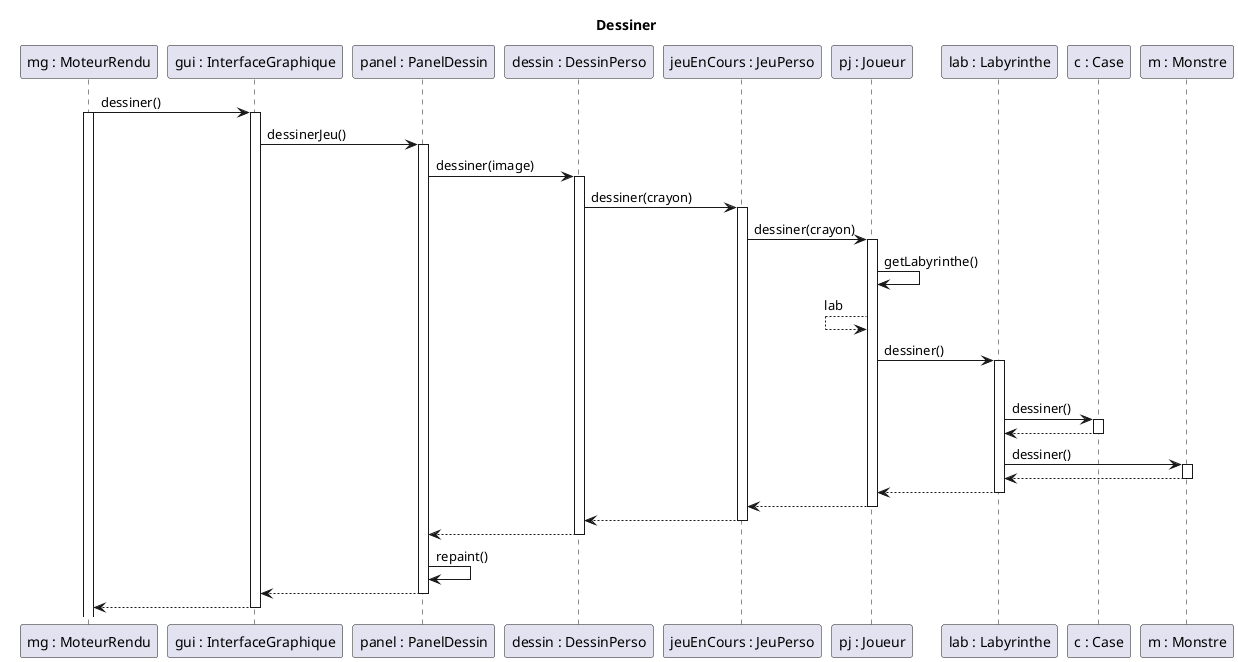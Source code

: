 @startuml
title Dessiner

participant "mg : MoteurRendu" as mg
participant "gui : InterfaceGraphique" as gui
participant "panel : PanelDessin" as panel
participant "dessin : DessinPerso" as dessin
participant "jeuEnCours : JeuPerso" as jeuEnCours
participant "pj : Joueur" as pj
participant "lab : Labyrinthe" as lab
participant "c : Case" as c
participant "m : Monstre" as m

mg -> gui : dessiner()
activate mg
activate gui
gui -> panel : dessinerJeu()
activate panel
panel -> dessin : dessiner(image)
activate dessin
dessin -> jeuEnCours : dessiner(crayon)
activate jeuEnCours
jeuEnCours -> pj : dessiner(crayon)
activate pj
pj -> pj : getLabyrinthe()
pj <-- pj : lab
pj -> lab : dessiner()
activate lab
loop cases
lab -> c : dessiner()
activate c
lab <-- c
deactivate c
lab -> m : dessiner()
activate m
lab <-- m
deactivate m
pj <-- lab
deactivate lab
jeuEnCours <-- pj
deactivate pj
dessin <-- jeuEnCours
deactivate jeuEnCours
panel <-- dessin
deactivate dessin
panel -> panel : repaint()
gui <-- panel
deactivate panel
mg <-- gui
deactivate gui

@enduml